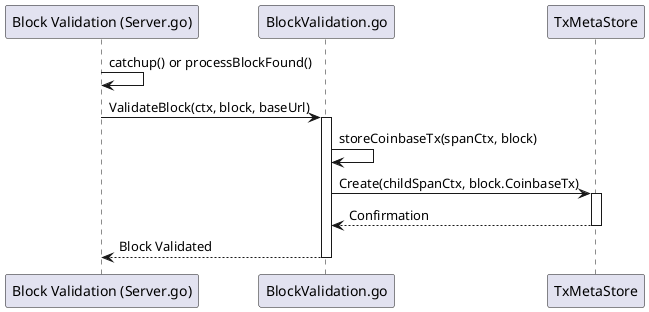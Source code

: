 @startuml
participant "Block Validation (Server.go)" as Server
participant "BlockValidation.go" as BlockValidation
participant "TxMetaStore" as TxMetaStore

Server -> Server: catchup() or processBlockFound()

Server -> BlockValidation: ValidateBlock(ctx, block, baseUrl)
activate BlockValidation

BlockValidation -> BlockValidation: storeCoinbaseTx(spanCtx, block)

BlockValidation -> TxMetaStore: Create(childSpanCtx, block.CoinbaseTx)
activate TxMetaStore

TxMetaStore --> BlockValidation: Confirmation
deactivate TxMetaStore


BlockValidation --> Server: Block Validated
deactivate BlockValidation
@enduml
